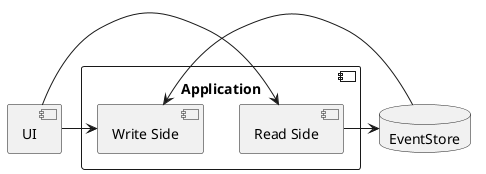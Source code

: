 @startuml


database "EventStore" as ES
[UI] as UI

component "Application" as A {

[Read Side] as R  
[Write Side] as W

}

UI -> R
UI -> W

R -> ES
W <- ES


@enduml
